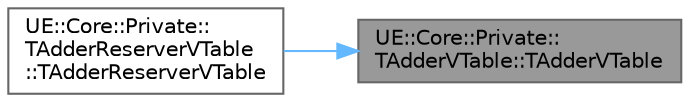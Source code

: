 digraph "UE::Core::Private::TAdderVTable::TAdderVTable"
{
 // INTERACTIVE_SVG=YES
 // LATEX_PDF_SIZE
  bgcolor="transparent";
  edge [fontname=Helvetica,fontsize=10,labelfontname=Helvetica,labelfontsize=10];
  node [fontname=Helvetica,fontsize=10,shape=box,height=0.2,width=0.4];
  rankdir="RL";
  Node1 [id="Node000001",label="UE::Core::Private::\lTAdderVTable::TAdderVTable",height=0.2,width=0.4,color="gray40", fillcolor="grey60", style="filled", fontcolor="black",tooltip=" "];
  Node1 -> Node2 [id="edge1_Node000001_Node000002",dir="back",color="steelblue1",style="solid",tooltip=" "];
  Node2 [id="Node000002",label="UE::Core::Private::\lTAdderReserverVTable\l::TAdderReserverVTable",height=0.2,width=0.4,color="grey40", fillcolor="white", style="filled",URL="$db/d4a/structUE_1_1Core_1_1Private_1_1TAdderReserverVTable.html#a3191e2631fa76b45b7c9c6c5c942843f",tooltip=" "];
}
